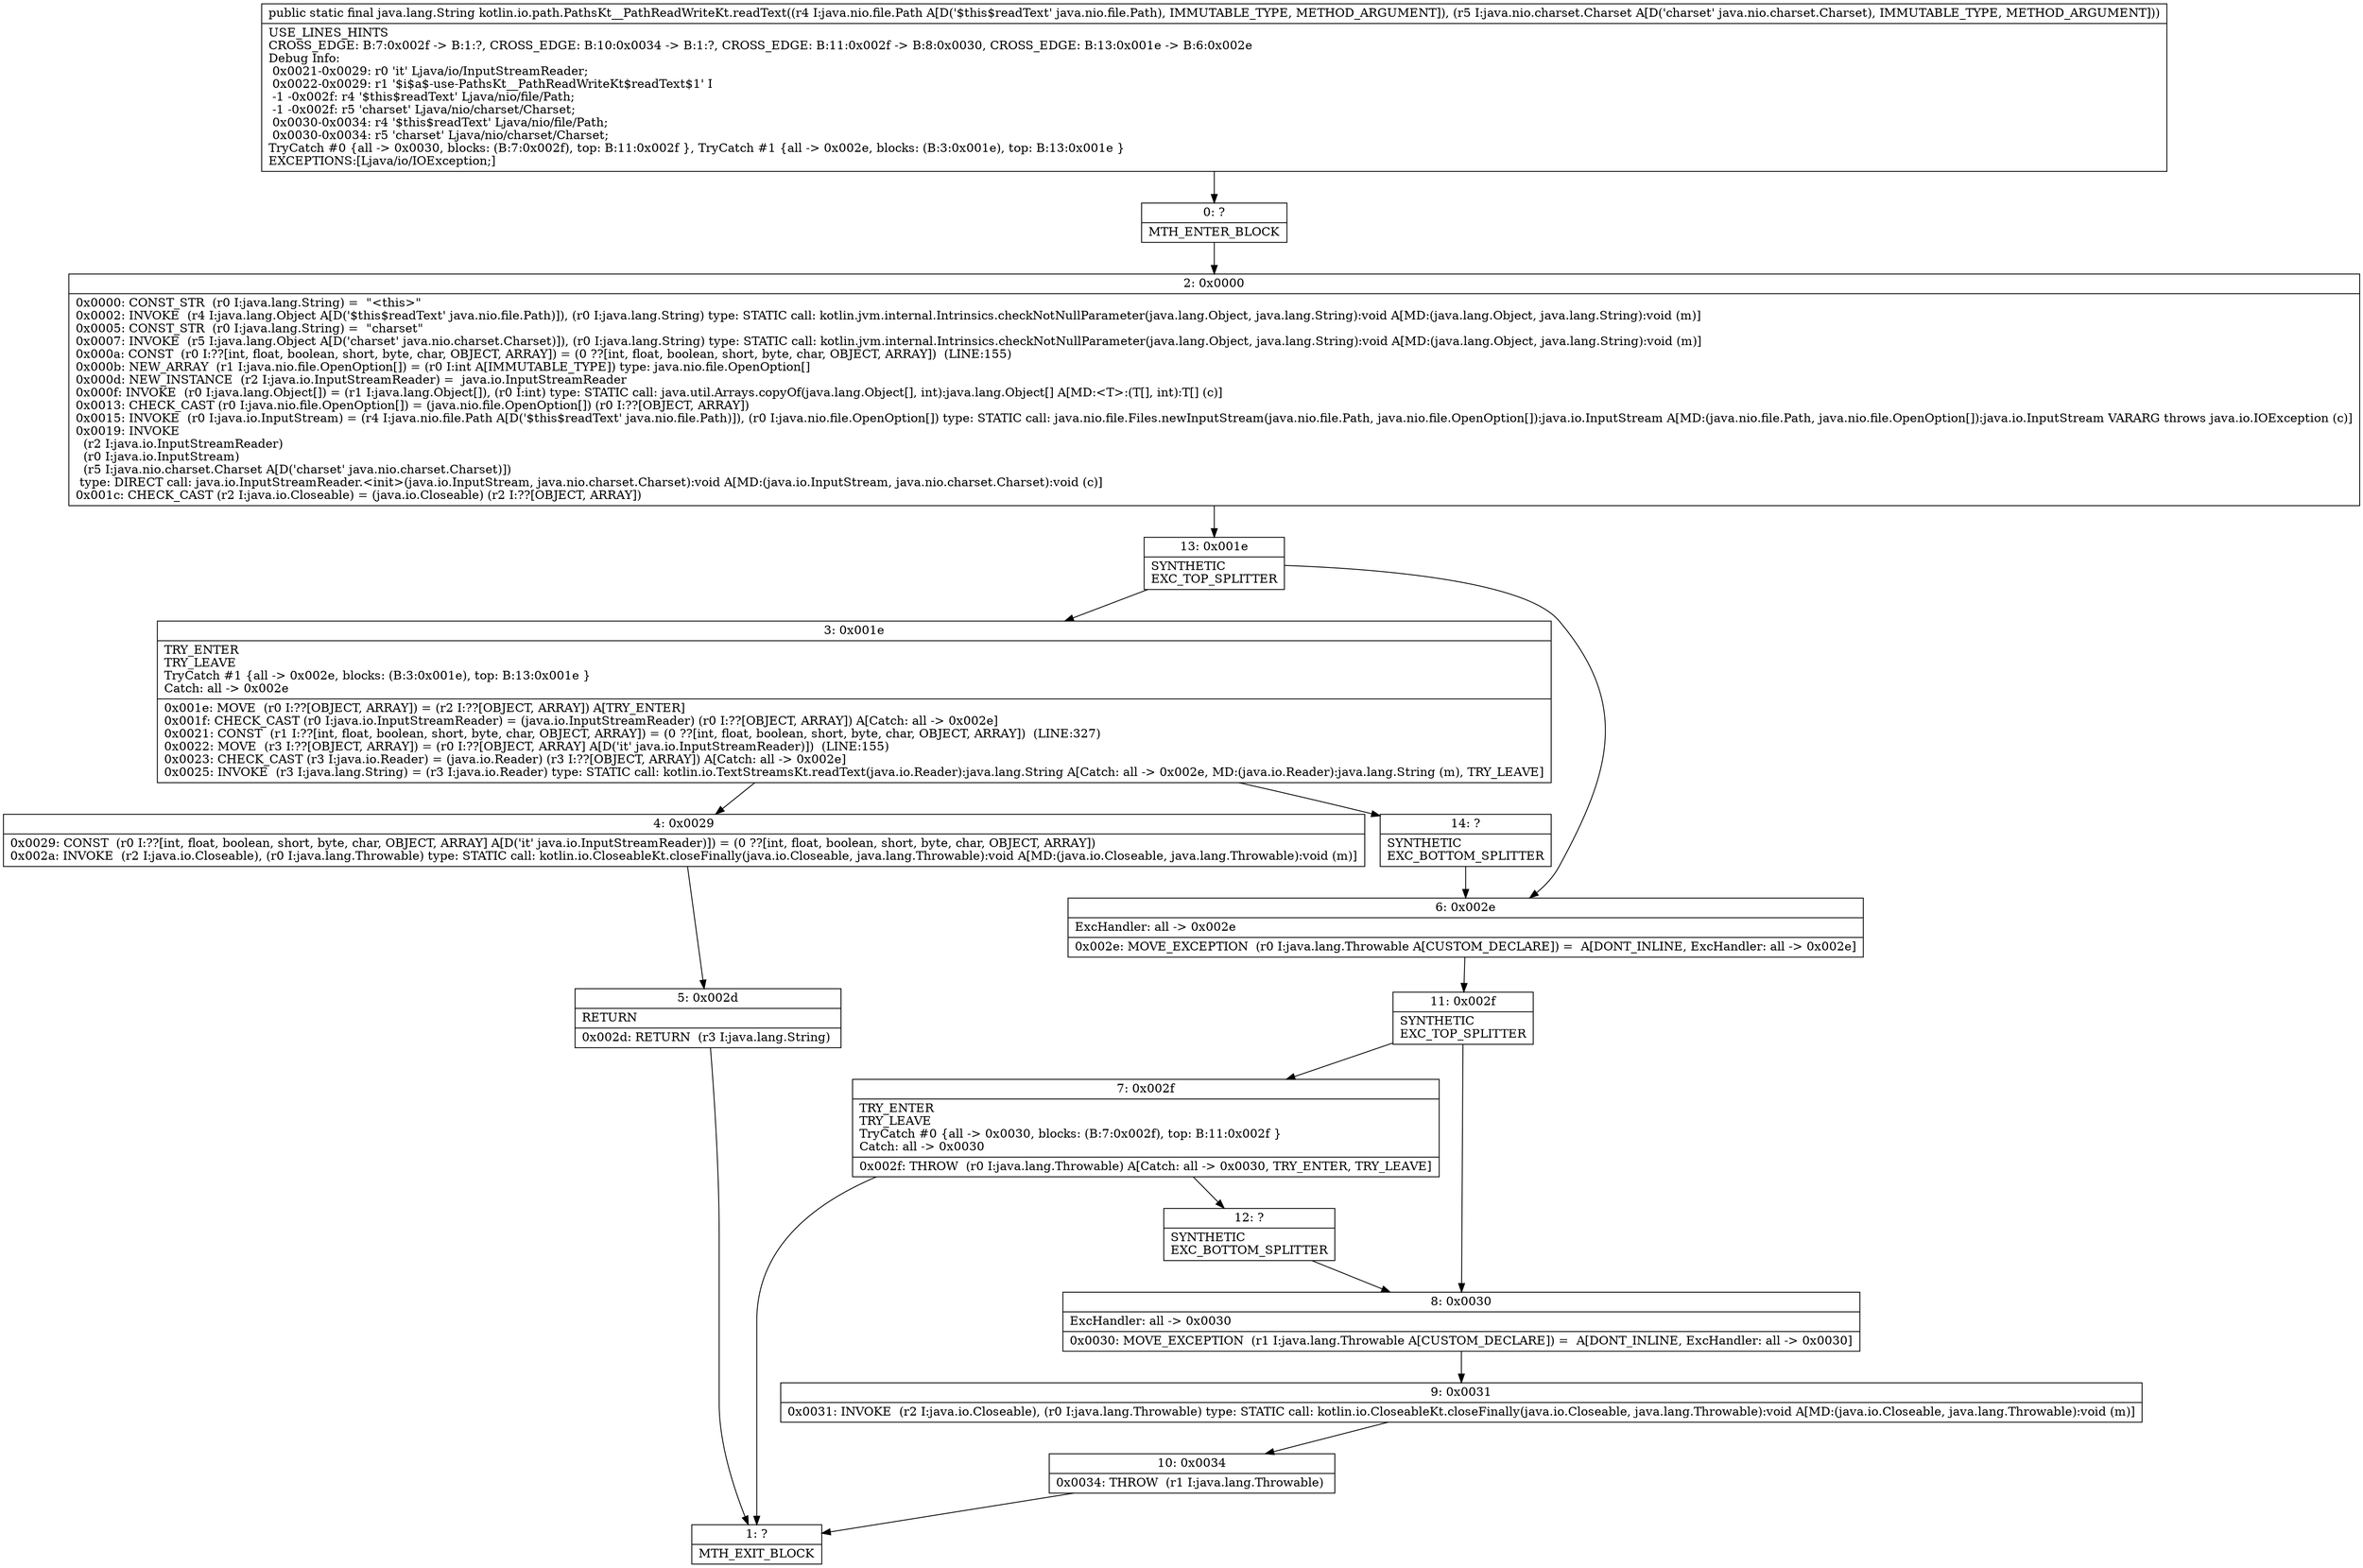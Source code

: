 digraph "CFG forkotlin.io.path.PathsKt__PathReadWriteKt.readText(Ljava\/nio\/file\/Path;Ljava\/nio\/charset\/Charset;)Ljava\/lang\/String;" {
Node_0 [shape=record,label="{0\:\ ?|MTH_ENTER_BLOCK\l}"];
Node_2 [shape=record,label="{2\:\ 0x0000|0x0000: CONST_STR  (r0 I:java.lang.String) =  \"\<this\>\" \l0x0002: INVOKE  (r4 I:java.lang.Object A[D('$this$readText' java.nio.file.Path)]), (r0 I:java.lang.String) type: STATIC call: kotlin.jvm.internal.Intrinsics.checkNotNullParameter(java.lang.Object, java.lang.String):void A[MD:(java.lang.Object, java.lang.String):void (m)]\l0x0005: CONST_STR  (r0 I:java.lang.String) =  \"charset\" \l0x0007: INVOKE  (r5 I:java.lang.Object A[D('charset' java.nio.charset.Charset)]), (r0 I:java.lang.String) type: STATIC call: kotlin.jvm.internal.Intrinsics.checkNotNullParameter(java.lang.Object, java.lang.String):void A[MD:(java.lang.Object, java.lang.String):void (m)]\l0x000a: CONST  (r0 I:??[int, float, boolean, short, byte, char, OBJECT, ARRAY]) = (0 ??[int, float, boolean, short, byte, char, OBJECT, ARRAY])  (LINE:155)\l0x000b: NEW_ARRAY  (r1 I:java.nio.file.OpenOption[]) = (r0 I:int A[IMMUTABLE_TYPE]) type: java.nio.file.OpenOption[] \l0x000d: NEW_INSTANCE  (r2 I:java.io.InputStreamReader) =  java.io.InputStreamReader \l0x000f: INVOKE  (r0 I:java.lang.Object[]) = (r1 I:java.lang.Object[]), (r0 I:int) type: STATIC call: java.util.Arrays.copyOf(java.lang.Object[], int):java.lang.Object[] A[MD:\<T\>:(T[], int):T[] (c)]\l0x0013: CHECK_CAST (r0 I:java.nio.file.OpenOption[]) = (java.nio.file.OpenOption[]) (r0 I:??[OBJECT, ARRAY]) \l0x0015: INVOKE  (r0 I:java.io.InputStream) = (r4 I:java.nio.file.Path A[D('$this$readText' java.nio.file.Path)]), (r0 I:java.nio.file.OpenOption[]) type: STATIC call: java.nio.file.Files.newInputStream(java.nio.file.Path, java.nio.file.OpenOption[]):java.io.InputStream A[MD:(java.nio.file.Path, java.nio.file.OpenOption[]):java.io.InputStream VARARG throws java.io.IOException (c)]\l0x0019: INVOKE  \l  (r2 I:java.io.InputStreamReader)\l  (r0 I:java.io.InputStream)\l  (r5 I:java.nio.charset.Charset A[D('charset' java.nio.charset.Charset)])\l type: DIRECT call: java.io.InputStreamReader.\<init\>(java.io.InputStream, java.nio.charset.Charset):void A[MD:(java.io.InputStream, java.nio.charset.Charset):void (c)]\l0x001c: CHECK_CAST (r2 I:java.io.Closeable) = (java.io.Closeable) (r2 I:??[OBJECT, ARRAY]) \l}"];
Node_13 [shape=record,label="{13\:\ 0x001e|SYNTHETIC\lEXC_TOP_SPLITTER\l}"];
Node_3 [shape=record,label="{3\:\ 0x001e|TRY_ENTER\lTRY_LEAVE\lTryCatch #1 \{all \-\> 0x002e, blocks: (B:3:0x001e), top: B:13:0x001e \}\lCatch: all \-\> 0x002e\l|0x001e: MOVE  (r0 I:??[OBJECT, ARRAY]) = (r2 I:??[OBJECT, ARRAY]) A[TRY_ENTER]\l0x001f: CHECK_CAST (r0 I:java.io.InputStreamReader) = (java.io.InputStreamReader) (r0 I:??[OBJECT, ARRAY]) A[Catch: all \-\> 0x002e]\l0x0021: CONST  (r1 I:??[int, float, boolean, short, byte, char, OBJECT, ARRAY]) = (0 ??[int, float, boolean, short, byte, char, OBJECT, ARRAY])  (LINE:327)\l0x0022: MOVE  (r3 I:??[OBJECT, ARRAY]) = (r0 I:??[OBJECT, ARRAY] A[D('it' java.io.InputStreamReader)])  (LINE:155)\l0x0023: CHECK_CAST (r3 I:java.io.Reader) = (java.io.Reader) (r3 I:??[OBJECT, ARRAY]) A[Catch: all \-\> 0x002e]\l0x0025: INVOKE  (r3 I:java.lang.String) = (r3 I:java.io.Reader) type: STATIC call: kotlin.io.TextStreamsKt.readText(java.io.Reader):java.lang.String A[Catch: all \-\> 0x002e, MD:(java.io.Reader):java.lang.String (m), TRY_LEAVE]\l}"];
Node_4 [shape=record,label="{4\:\ 0x0029|0x0029: CONST  (r0 I:??[int, float, boolean, short, byte, char, OBJECT, ARRAY] A[D('it' java.io.InputStreamReader)]) = (0 ??[int, float, boolean, short, byte, char, OBJECT, ARRAY]) \l0x002a: INVOKE  (r2 I:java.io.Closeable), (r0 I:java.lang.Throwable) type: STATIC call: kotlin.io.CloseableKt.closeFinally(java.io.Closeable, java.lang.Throwable):void A[MD:(java.io.Closeable, java.lang.Throwable):void (m)]\l}"];
Node_5 [shape=record,label="{5\:\ 0x002d|RETURN\l|0x002d: RETURN  (r3 I:java.lang.String) \l}"];
Node_1 [shape=record,label="{1\:\ ?|MTH_EXIT_BLOCK\l}"];
Node_14 [shape=record,label="{14\:\ ?|SYNTHETIC\lEXC_BOTTOM_SPLITTER\l}"];
Node_6 [shape=record,label="{6\:\ 0x002e|ExcHandler: all \-\> 0x002e\l|0x002e: MOVE_EXCEPTION  (r0 I:java.lang.Throwable A[CUSTOM_DECLARE]) =  A[DONT_INLINE, ExcHandler: all \-\> 0x002e]\l}"];
Node_11 [shape=record,label="{11\:\ 0x002f|SYNTHETIC\lEXC_TOP_SPLITTER\l}"];
Node_7 [shape=record,label="{7\:\ 0x002f|TRY_ENTER\lTRY_LEAVE\lTryCatch #0 \{all \-\> 0x0030, blocks: (B:7:0x002f), top: B:11:0x002f \}\lCatch: all \-\> 0x0030\l|0x002f: THROW  (r0 I:java.lang.Throwable) A[Catch: all \-\> 0x0030, TRY_ENTER, TRY_LEAVE]\l}"];
Node_12 [shape=record,label="{12\:\ ?|SYNTHETIC\lEXC_BOTTOM_SPLITTER\l}"];
Node_8 [shape=record,label="{8\:\ 0x0030|ExcHandler: all \-\> 0x0030\l|0x0030: MOVE_EXCEPTION  (r1 I:java.lang.Throwable A[CUSTOM_DECLARE]) =  A[DONT_INLINE, ExcHandler: all \-\> 0x0030]\l}"];
Node_9 [shape=record,label="{9\:\ 0x0031|0x0031: INVOKE  (r2 I:java.io.Closeable), (r0 I:java.lang.Throwable) type: STATIC call: kotlin.io.CloseableKt.closeFinally(java.io.Closeable, java.lang.Throwable):void A[MD:(java.io.Closeable, java.lang.Throwable):void (m)]\l}"];
Node_10 [shape=record,label="{10\:\ 0x0034|0x0034: THROW  (r1 I:java.lang.Throwable) \l}"];
MethodNode[shape=record,label="{public static final java.lang.String kotlin.io.path.PathsKt__PathReadWriteKt.readText((r4 I:java.nio.file.Path A[D('$this$readText' java.nio.file.Path), IMMUTABLE_TYPE, METHOD_ARGUMENT]), (r5 I:java.nio.charset.Charset A[D('charset' java.nio.charset.Charset), IMMUTABLE_TYPE, METHOD_ARGUMENT]))  | USE_LINES_HINTS\lCROSS_EDGE: B:7:0x002f \-\> B:1:?, CROSS_EDGE: B:10:0x0034 \-\> B:1:?, CROSS_EDGE: B:11:0x002f \-\> B:8:0x0030, CROSS_EDGE: B:13:0x001e \-\> B:6:0x002e\lDebug Info:\l  0x0021\-0x0029: r0 'it' Ljava\/io\/InputStreamReader;\l  0x0022\-0x0029: r1 '$i$a$\-use\-PathsKt__PathReadWriteKt$readText$1' I\l  \-1 \-0x002f: r4 '$this$readText' Ljava\/nio\/file\/Path;\l  \-1 \-0x002f: r5 'charset' Ljava\/nio\/charset\/Charset;\l  0x0030\-0x0034: r4 '$this$readText' Ljava\/nio\/file\/Path;\l  0x0030\-0x0034: r5 'charset' Ljava\/nio\/charset\/Charset;\lTryCatch #0 \{all \-\> 0x0030, blocks: (B:7:0x002f), top: B:11:0x002f \}, TryCatch #1 \{all \-\> 0x002e, blocks: (B:3:0x001e), top: B:13:0x001e \}\lEXCEPTIONS:[Ljava\/io\/IOException;]\l}"];
MethodNode -> Node_0;Node_0 -> Node_2;
Node_2 -> Node_13;
Node_13 -> Node_3;
Node_13 -> Node_6;
Node_3 -> Node_4;
Node_3 -> Node_14;
Node_4 -> Node_5;
Node_5 -> Node_1;
Node_14 -> Node_6;
Node_6 -> Node_11;
Node_11 -> Node_7;
Node_11 -> Node_8;
Node_7 -> Node_1;
Node_7 -> Node_12;
Node_12 -> Node_8;
Node_8 -> Node_9;
Node_9 -> Node_10;
Node_10 -> Node_1;
}

